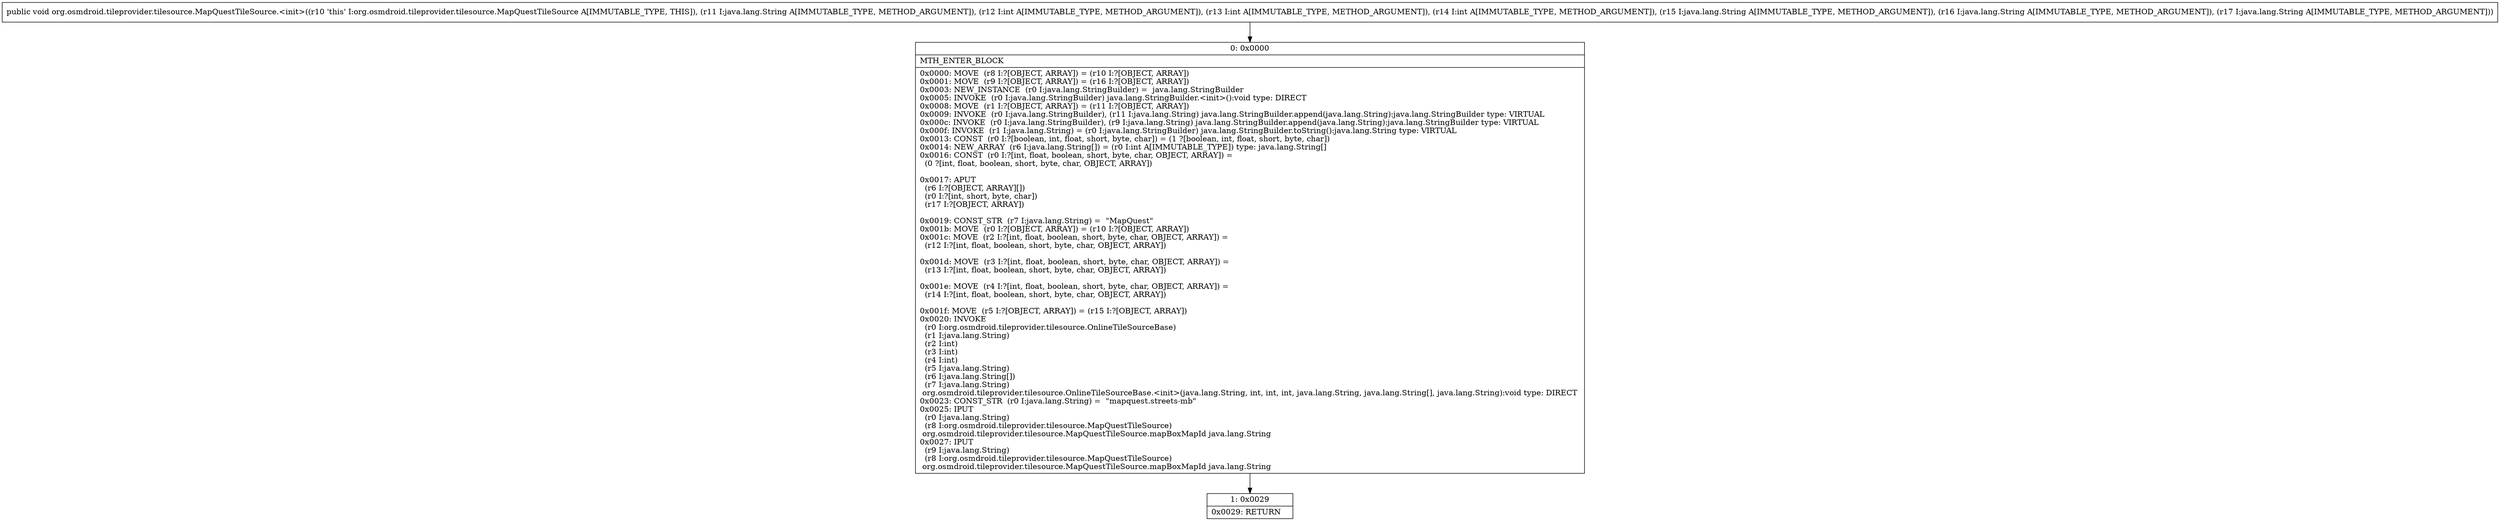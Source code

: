 digraph "CFG fororg.osmdroid.tileprovider.tilesource.MapQuestTileSource.\<init\>(Ljava\/lang\/String;IIILjava\/lang\/String;Ljava\/lang\/String;Ljava\/lang\/String;)V" {
Node_0 [shape=record,label="{0\:\ 0x0000|MTH_ENTER_BLOCK\l|0x0000: MOVE  (r8 I:?[OBJECT, ARRAY]) = (r10 I:?[OBJECT, ARRAY]) \l0x0001: MOVE  (r9 I:?[OBJECT, ARRAY]) = (r16 I:?[OBJECT, ARRAY]) \l0x0003: NEW_INSTANCE  (r0 I:java.lang.StringBuilder) =  java.lang.StringBuilder \l0x0005: INVOKE  (r0 I:java.lang.StringBuilder) java.lang.StringBuilder.\<init\>():void type: DIRECT \l0x0008: MOVE  (r1 I:?[OBJECT, ARRAY]) = (r11 I:?[OBJECT, ARRAY]) \l0x0009: INVOKE  (r0 I:java.lang.StringBuilder), (r11 I:java.lang.String) java.lang.StringBuilder.append(java.lang.String):java.lang.StringBuilder type: VIRTUAL \l0x000c: INVOKE  (r0 I:java.lang.StringBuilder), (r9 I:java.lang.String) java.lang.StringBuilder.append(java.lang.String):java.lang.StringBuilder type: VIRTUAL \l0x000f: INVOKE  (r1 I:java.lang.String) = (r0 I:java.lang.StringBuilder) java.lang.StringBuilder.toString():java.lang.String type: VIRTUAL \l0x0013: CONST  (r0 I:?[boolean, int, float, short, byte, char]) = (1 ?[boolean, int, float, short, byte, char]) \l0x0014: NEW_ARRAY  (r6 I:java.lang.String[]) = (r0 I:int A[IMMUTABLE_TYPE]) type: java.lang.String[] \l0x0016: CONST  (r0 I:?[int, float, boolean, short, byte, char, OBJECT, ARRAY]) = \l  (0 ?[int, float, boolean, short, byte, char, OBJECT, ARRAY])\l \l0x0017: APUT  \l  (r6 I:?[OBJECT, ARRAY][])\l  (r0 I:?[int, short, byte, char])\l  (r17 I:?[OBJECT, ARRAY])\l \l0x0019: CONST_STR  (r7 I:java.lang.String) =  \"MapQuest\" \l0x001b: MOVE  (r0 I:?[OBJECT, ARRAY]) = (r10 I:?[OBJECT, ARRAY]) \l0x001c: MOVE  (r2 I:?[int, float, boolean, short, byte, char, OBJECT, ARRAY]) = \l  (r12 I:?[int, float, boolean, short, byte, char, OBJECT, ARRAY])\l \l0x001d: MOVE  (r3 I:?[int, float, boolean, short, byte, char, OBJECT, ARRAY]) = \l  (r13 I:?[int, float, boolean, short, byte, char, OBJECT, ARRAY])\l \l0x001e: MOVE  (r4 I:?[int, float, boolean, short, byte, char, OBJECT, ARRAY]) = \l  (r14 I:?[int, float, boolean, short, byte, char, OBJECT, ARRAY])\l \l0x001f: MOVE  (r5 I:?[OBJECT, ARRAY]) = (r15 I:?[OBJECT, ARRAY]) \l0x0020: INVOKE  \l  (r0 I:org.osmdroid.tileprovider.tilesource.OnlineTileSourceBase)\l  (r1 I:java.lang.String)\l  (r2 I:int)\l  (r3 I:int)\l  (r4 I:int)\l  (r5 I:java.lang.String)\l  (r6 I:java.lang.String[])\l  (r7 I:java.lang.String)\l org.osmdroid.tileprovider.tilesource.OnlineTileSourceBase.\<init\>(java.lang.String, int, int, int, java.lang.String, java.lang.String[], java.lang.String):void type: DIRECT \l0x0023: CONST_STR  (r0 I:java.lang.String) =  \"mapquest.streets\-mb\" \l0x0025: IPUT  \l  (r0 I:java.lang.String)\l  (r8 I:org.osmdroid.tileprovider.tilesource.MapQuestTileSource)\l org.osmdroid.tileprovider.tilesource.MapQuestTileSource.mapBoxMapId java.lang.String \l0x0027: IPUT  \l  (r9 I:java.lang.String)\l  (r8 I:org.osmdroid.tileprovider.tilesource.MapQuestTileSource)\l org.osmdroid.tileprovider.tilesource.MapQuestTileSource.mapBoxMapId java.lang.String \l}"];
Node_1 [shape=record,label="{1\:\ 0x0029|0x0029: RETURN   \l}"];
MethodNode[shape=record,label="{public void org.osmdroid.tileprovider.tilesource.MapQuestTileSource.\<init\>((r10 'this' I:org.osmdroid.tileprovider.tilesource.MapQuestTileSource A[IMMUTABLE_TYPE, THIS]), (r11 I:java.lang.String A[IMMUTABLE_TYPE, METHOD_ARGUMENT]), (r12 I:int A[IMMUTABLE_TYPE, METHOD_ARGUMENT]), (r13 I:int A[IMMUTABLE_TYPE, METHOD_ARGUMENT]), (r14 I:int A[IMMUTABLE_TYPE, METHOD_ARGUMENT]), (r15 I:java.lang.String A[IMMUTABLE_TYPE, METHOD_ARGUMENT]), (r16 I:java.lang.String A[IMMUTABLE_TYPE, METHOD_ARGUMENT]), (r17 I:java.lang.String A[IMMUTABLE_TYPE, METHOD_ARGUMENT])) }"];
MethodNode -> Node_0;
Node_0 -> Node_1;
}

